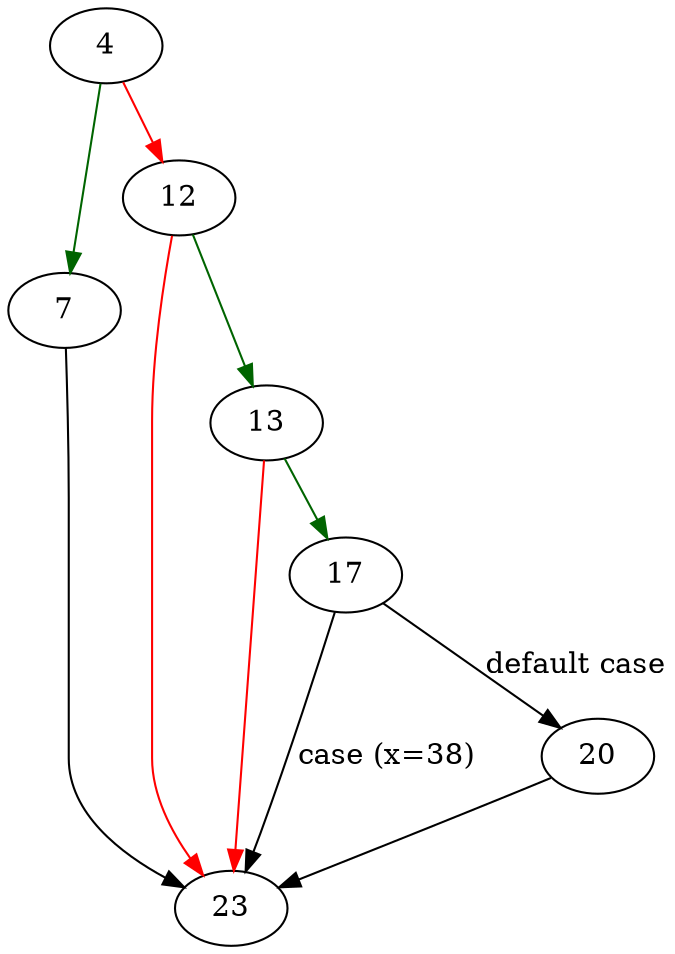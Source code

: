 strict digraph "create_hole" {
	// Node definitions.
	4 [entry=true];
	7;
	12;
	23;
	13;
	17;
	20;

	// Edge definitions.
	4 -> 7 [
		color=darkgreen
		cond=true
	];
	4 -> 12 [
		color=red
		cond=false
	];
	7 -> 23;
	12 -> 23 [
		color=red
		cond=false
	];
	12 -> 13 [
		color=darkgreen
		cond=true
	];
	13 -> 23 [
		color=red
		cond=false
	];
	13 -> 17 [
		color=darkgreen
		cond=true
	];
	17 -> 23 [
		cond="case (x=38)"
		label="case (x=38)"
	];
	17 -> 20 [
		cond="default case"
		label="default case"
	];
	20 -> 23;
}